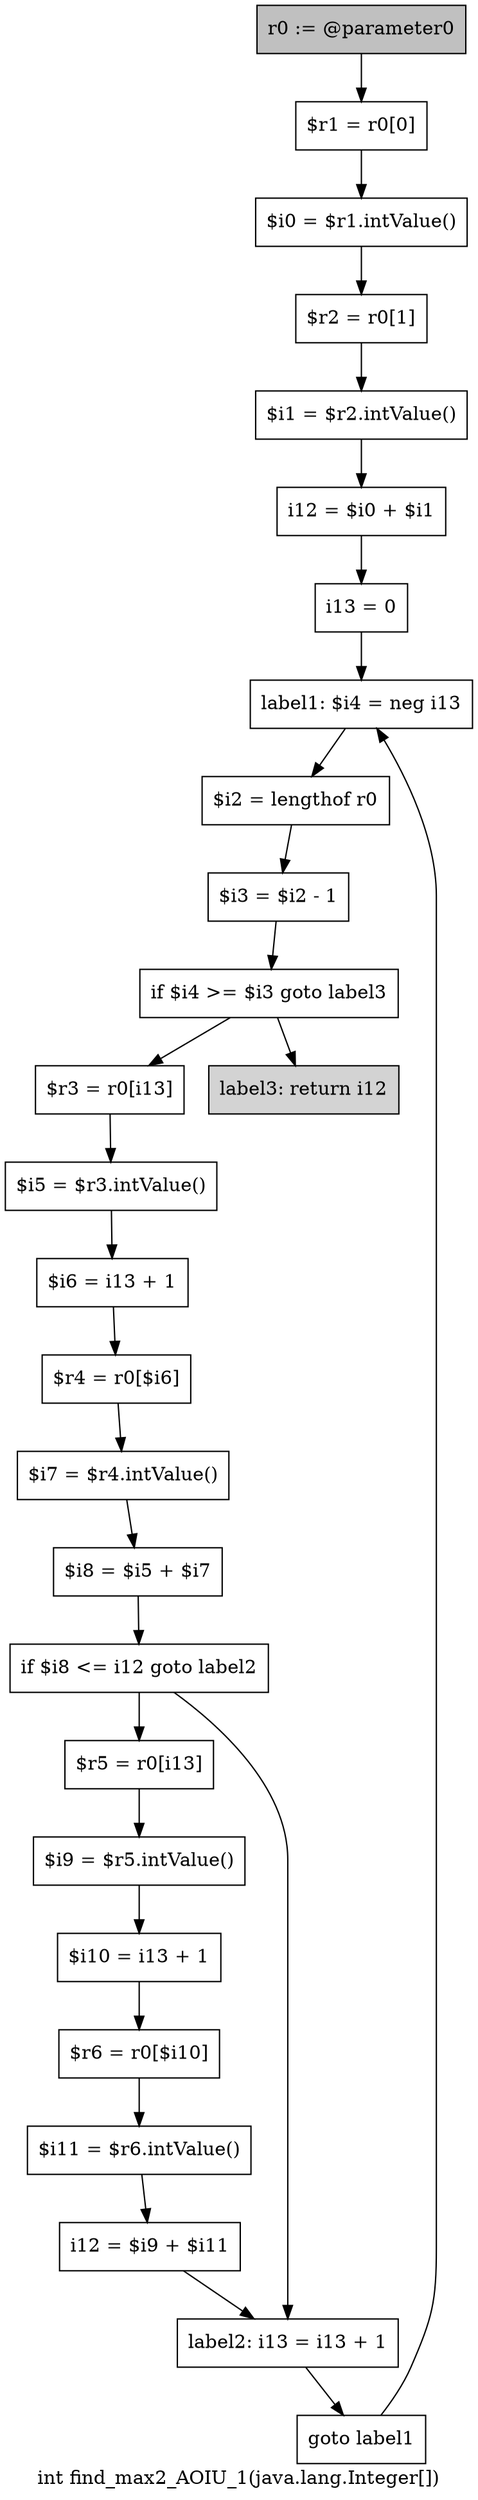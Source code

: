 digraph "int find_max2_AOIU_1(java.lang.Integer[])" {
    label="int find_max2_AOIU_1(java.lang.Integer[])";
    node [shape=box];
    "0" [style=filled,fillcolor=gray,label="r0 := @parameter0",];
    "1" [label="$r1 = r0[0]",];
    "0"->"1";
    "2" [label="$i0 = $r1.intValue()",];
    "1"->"2";
    "3" [label="$r2 = r0[1]",];
    "2"->"3";
    "4" [label="$i1 = $r2.intValue()",];
    "3"->"4";
    "5" [label="i12 = $i0 + $i1",];
    "4"->"5";
    "6" [label="i13 = 0",];
    "5"->"6";
    "7" [label="label1: $i4 = neg i13",];
    "6"->"7";
    "8" [label="$i2 = lengthof r0",];
    "7"->"8";
    "9" [label="$i3 = $i2 - 1",];
    "8"->"9";
    "10" [label="if $i4 >= $i3 goto label3",];
    "9"->"10";
    "11" [label="$r3 = r0[i13]",];
    "10"->"11";
    "26" [style=filled,fillcolor=lightgray,label="label3: return i12",];
    "10"->"26";
    "12" [label="$i5 = $r3.intValue()",];
    "11"->"12";
    "13" [label="$i6 = i13 + 1",];
    "12"->"13";
    "14" [label="$r4 = r0[$i6]",];
    "13"->"14";
    "15" [label="$i7 = $r4.intValue()",];
    "14"->"15";
    "16" [label="$i8 = $i5 + $i7",];
    "15"->"16";
    "17" [label="if $i8 <= i12 goto label2",];
    "16"->"17";
    "18" [label="$r5 = r0[i13]",];
    "17"->"18";
    "24" [label="label2: i13 = i13 + 1",];
    "17"->"24";
    "19" [label="$i9 = $r5.intValue()",];
    "18"->"19";
    "20" [label="$i10 = i13 + 1",];
    "19"->"20";
    "21" [label="$r6 = r0[$i10]",];
    "20"->"21";
    "22" [label="$i11 = $r6.intValue()",];
    "21"->"22";
    "23" [label="i12 = $i9 + $i11",];
    "22"->"23";
    "23"->"24";
    "25" [label="goto label1",];
    "24"->"25";
    "25"->"7";
}
